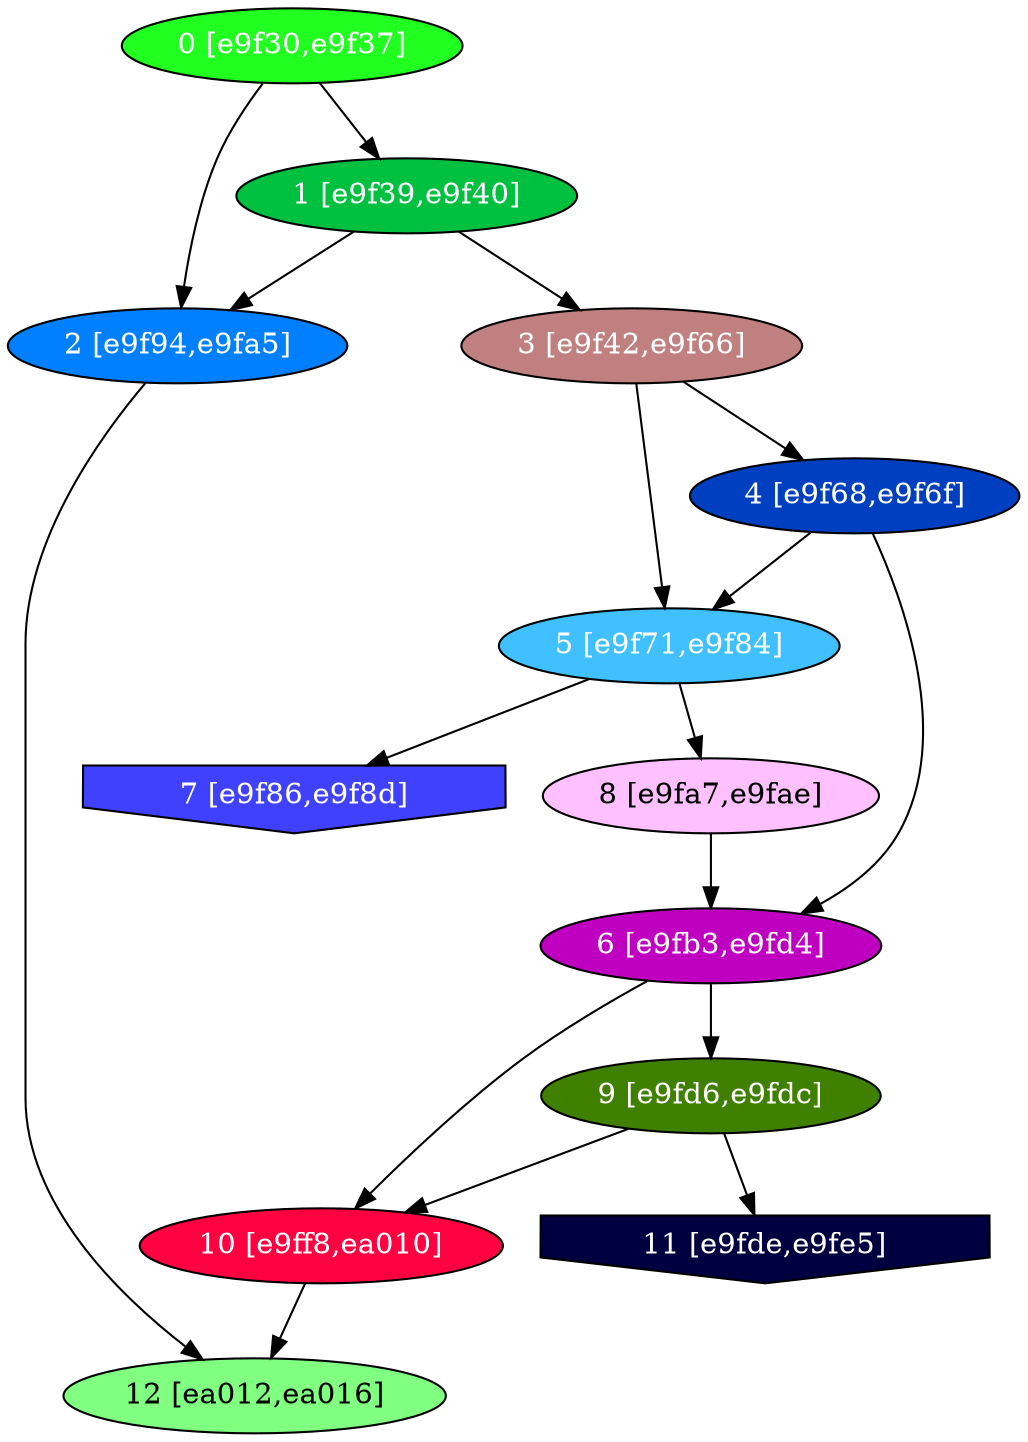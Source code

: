 diGraph libnss3{
	libnss3_0  [style=filled fillcolor="#20FF20" fontcolor="#ffffff" shape=oval label="0 [e9f30,e9f37]"]
	libnss3_1  [style=filled fillcolor="#00C040" fontcolor="#ffffff" shape=oval label="1 [e9f39,e9f40]"]
	libnss3_2  [style=filled fillcolor="#0080FF" fontcolor="#ffffff" shape=oval label="2 [e9f94,e9fa5]"]
	libnss3_3  [style=filled fillcolor="#C08080" fontcolor="#ffffff" shape=oval label="3 [e9f42,e9f66]"]
	libnss3_4  [style=filled fillcolor="#0040C0" fontcolor="#ffffff" shape=oval label="4 [e9f68,e9f6f]"]
	libnss3_5  [style=filled fillcolor="#40C0FF" fontcolor="#ffffff" shape=oval label="5 [e9f71,e9f84]"]
	libnss3_6  [style=filled fillcolor="#C000C0" fontcolor="#ffffff" shape=oval label="6 [e9fb3,e9fd4]"]
	libnss3_7  [style=filled fillcolor="#4040FF" fontcolor="#ffffff" shape=invhouse label="7 [e9f86,e9f8d]"]
	libnss3_8  [style=filled fillcolor="#FFC0FF" fontcolor="#000000" shape=oval label="8 [e9fa7,e9fae]"]
	libnss3_9  [style=filled fillcolor="#408000" fontcolor="#ffffff" shape=oval label="9 [e9fd6,e9fdc]"]
	libnss3_a  [style=filled fillcolor="#FF0040" fontcolor="#ffffff" shape=oval label="10 [e9ff8,ea010]"]
	libnss3_b  [style=filled fillcolor="#000040" fontcolor="#ffffff" shape=invhouse label="11 [e9fde,e9fe5]"]
	libnss3_c  [style=filled fillcolor="#80FF80" fontcolor="#000000" shape=oval label="12 [ea012,ea016]"]

	libnss3_0 -> libnss3_1
	libnss3_0 -> libnss3_2
	libnss3_1 -> libnss3_2
	libnss3_1 -> libnss3_3
	libnss3_2 -> libnss3_c
	libnss3_3 -> libnss3_4
	libnss3_3 -> libnss3_5
	libnss3_4 -> libnss3_5
	libnss3_4 -> libnss3_6
	libnss3_5 -> libnss3_7
	libnss3_5 -> libnss3_8
	libnss3_6 -> libnss3_9
	libnss3_6 -> libnss3_a
	libnss3_8 -> libnss3_6
	libnss3_9 -> libnss3_a
	libnss3_9 -> libnss3_b
	libnss3_a -> libnss3_c
}